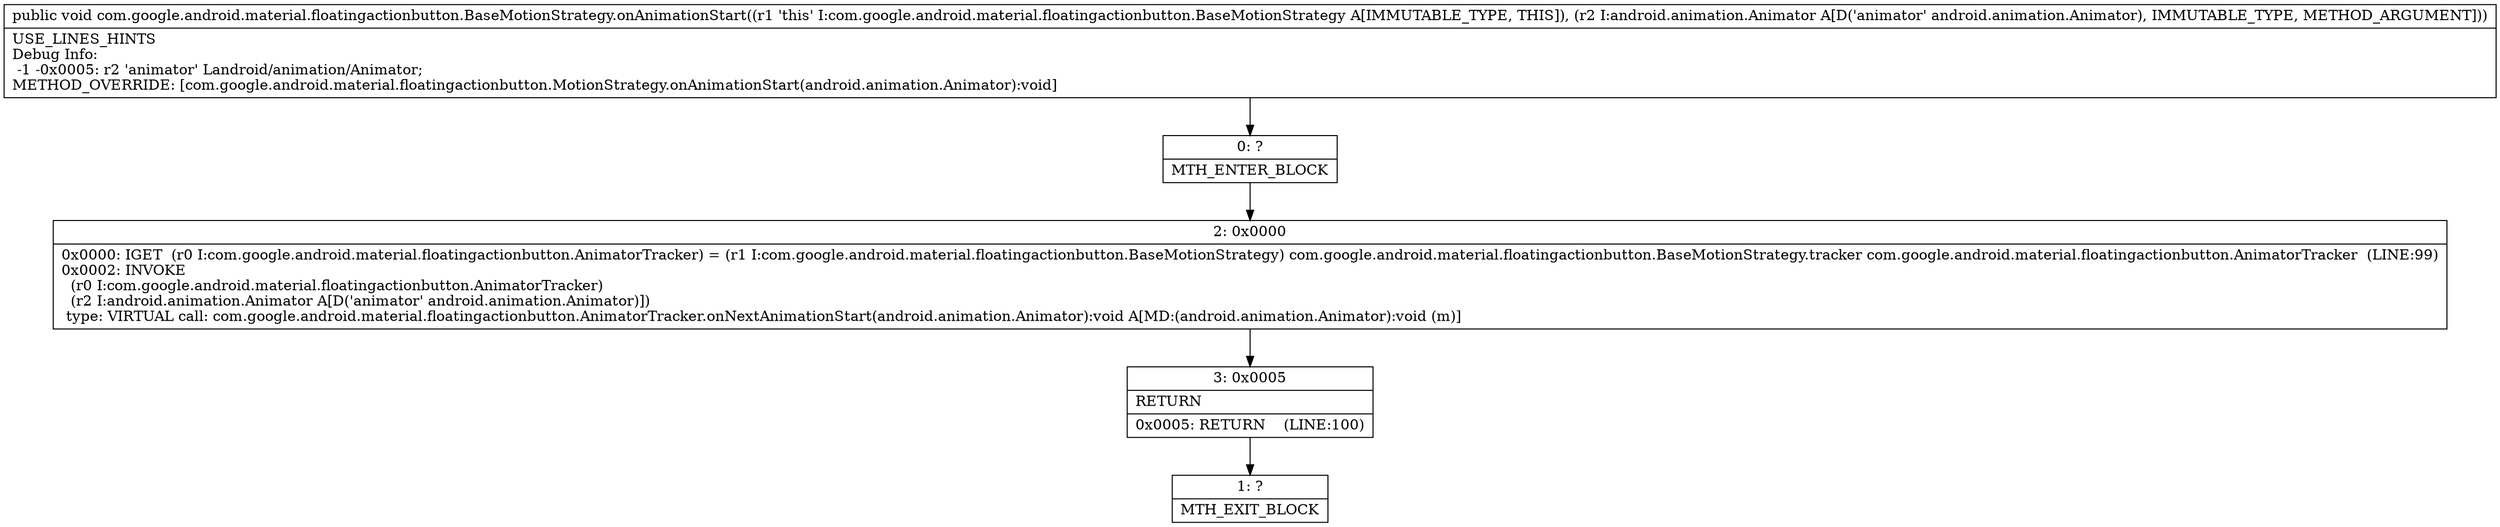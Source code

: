 digraph "CFG forcom.google.android.material.floatingactionbutton.BaseMotionStrategy.onAnimationStart(Landroid\/animation\/Animator;)V" {
Node_0 [shape=record,label="{0\:\ ?|MTH_ENTER_BLOCK\l}"];
Node_2 [shape=record,label="{2\:\ 0x0000|0x0000: IGET  (r0 I:com.google.android.material.floatingactionbutton.AnimatorTracker) = (r1 I:com.google.android.material.floatingactionbutton.BaseMotionStrategy) com.google.android.material.floatingactionbutton.BaseMotionStrategy.tracker com.google.android.material.floatingactionbutton.AnimatorTracker  (LINE:99)\l0x0002: INVOKE  \l  (r0 I:com.google.android.material.floatingactionbutton.AnimatorTracker)\l  (r2 I:android.animation.Animator A[D('animator' android.animation.Animator)])\l type: VIRTUAL call: com.google.android.material.floatingactionbutton.AnimatorTracker.onNextAnimationStart(android.animation.Animator):void A[MD:(android.animation.Animator):void (m)]\l}"];
Node_3 [shape=record,label="{3\:\ 0x0005|RETURN\l|0x0005: RETURN    (LINE:100)\l}"];
Node_1 [shape=record,label="{1\:\ ?|MTH_EXIT_BLOCK\l}"];
MethodNode[shape=record,label="{public void com.google.android.material.floatingactionbutton.BaseMotionStrategy.onAnimationStart((r1 'this' I:com.google.android.material.floatingactionbutton.BaseMotionStrategy A[IMMUTABLE_TYPE, THIS]), (r2 I:android.animation.Animator A[D('animator' android.animation.Animator), IMMUTABLE_TYPE, METHOD_ARGUMENT]))  | USE_LINES_HINTS\lDebug Info:\l  \-1 \-0x0005: r2 'animator' Landroid\/animation\/Animator;\lMETHOD_OVERRIDE: [com.google.android.material.floatingactionbutton.MotionStrategy.onAnimationStart(android.animation.Animator):void]\l}"];
MethodNode -> Node_0;Node_0 -> Node_2;
Node_2 -> Node_3;
Node_3 -> Node_1;
}

